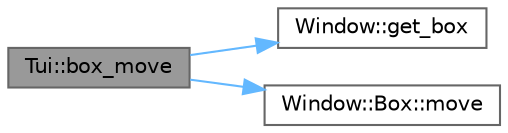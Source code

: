 digraph "Tui::box_move"
{
 // INTERACTIVE_SVG=YES
 // LATEX_PDF_SIZE
  bgcolor="transparent";
  edge [fontname=Helvetica,fontsize=10,labelfontname=Helvetica,labelfontsize=10];
  node [fontname=Helvetica,fontsize=10,shape=box,height=0.2,width=0.4];
  rankdir="LR";
  Node1 [id="Node000001",label="Tui::box_move",height=0.2,width=0.4,color="gray40", fillcolor="grey60", style="filled", fontcolor="black",tooltip=" "];
  Node1 -> Node2 [id="edge1_Node000001_Node000002",color="steelblue1",style="solid",tooltip=" "];
  Node2 [id="Node000002",label="Window::get_box",height=0.2,width=0.4,color="grey40", fillcolor="white", style="filled",URL="$class_window.html#aa86f3c62d76549982a06953a2641a3ae",tooltip=" "];
  Node1 -> Node3 [id="edge2_Node000001_Node000003",color="steelblue1",style="solid",tooltip=" "];
  Node3 [id="Node000003",label="Window::Box::move",height=0.2,width=0.4,color="grey40", fillcolor="white", style="filled",URL="$class_window_1_1_box.html#a746569dc0b1487b81fad5cb6a09a2ae4",tooltip=" "];
}
